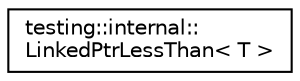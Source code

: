 digraph "Graphical Class Hierarchy"
{
  edge [fontname="Helvetica",fontsize="10",labelfontname="Helvetica",labelfontsize="10"];
  node [fontname="Helvetica",fontsize="10",shape=record];
  rankdir="LR";
  Node1 [label="testing::internal::\lLinkedPtrLessThan\< T \>",height=0.2,width=0.4,color="black", fillcolor="white", style="filled",URL="$structtesting_1_1internal_1_1_linked_ptr_less_than.html"];
}
